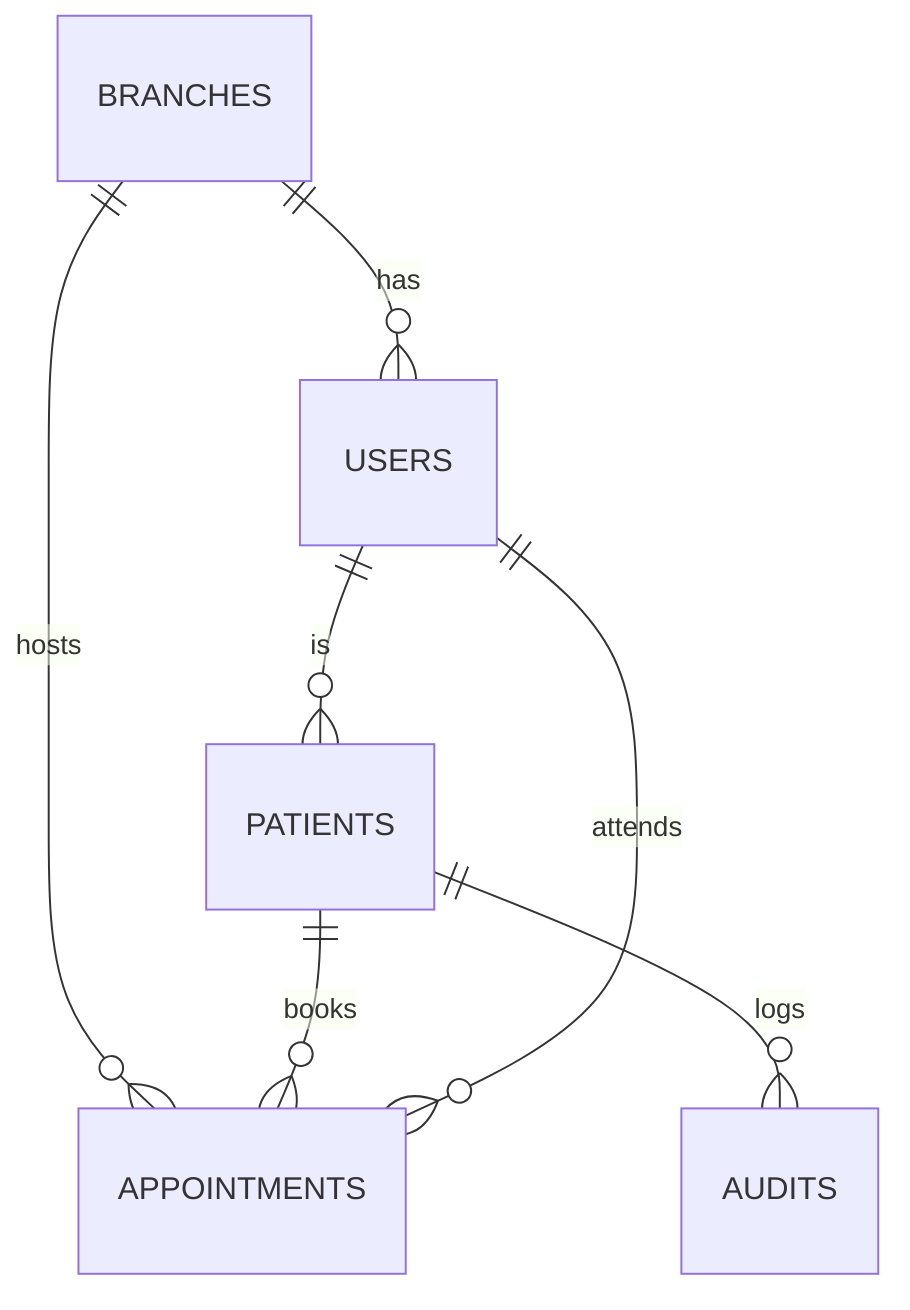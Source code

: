 erDiagram
    BRANCHES ||--o{ USERS : has
    USERS ||--o{ PATIENTS : is
    BRANCHES ||--o{ APPOINTMENTS : hosts
    PATIENTS ||--o{ APPOINTMENTS : books
    USERS ||--o{ APPOINTMENTS : attends
    PATIENTS ||--o{ AUDITS : logs